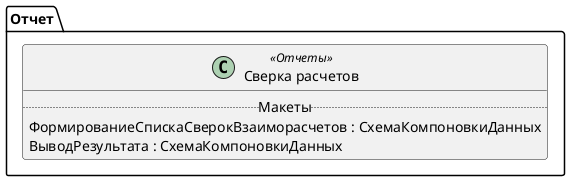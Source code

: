 ﻿@startuml СверкаРасчетовСПартнерами
'!include templates.wsd
'..\include templates.wsd
class Отчет.СверкаРасчетовСПартнерами as "Сверка расчетов" <<Отчеты>>
{
..Макеты..
ФормированиеСпискаСверокВзаиморасчетов : СхемаКомпоновкиДанных
ВыводРезультата : СхемаКомпоновкиДанных
}
@enduml
